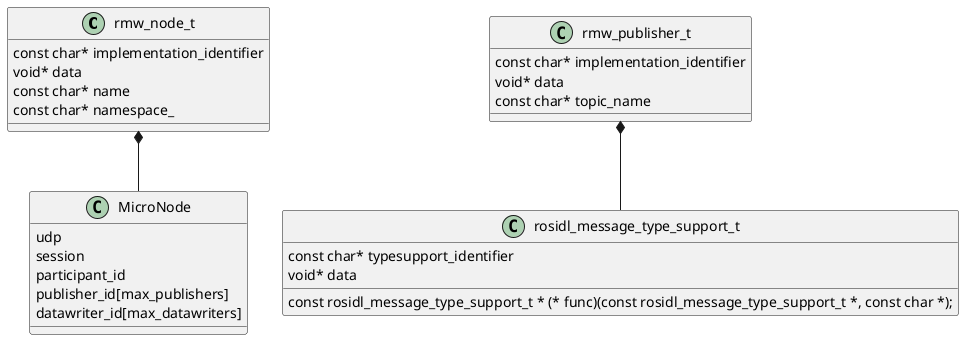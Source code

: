 @startuml

Class rmw_node_t
{
  const char* implementation_identifier
  void* data
  const char* name
  const char* namespace_
}

Class rmw_publisher_t
{
    const char* implementation_identifier
    void* data
    const char* topic_name    
}

Class rosidl_message_type_support_t
{
    const char* typesupport_identifier
    void* data
    const rosidl_message_type_support_t * (* func)(const rosidl_message_type_support_t *, const char *);
}

Class MicroNode
{
    udp
    session
    participant_id
    publisher_id[max_publishers]
    datawriter_id[max_datawriters]
}

rmw_node_t *-- MicroNode
rmw_publisher_t *-- rosidl_message_type_support_t

@enduml
